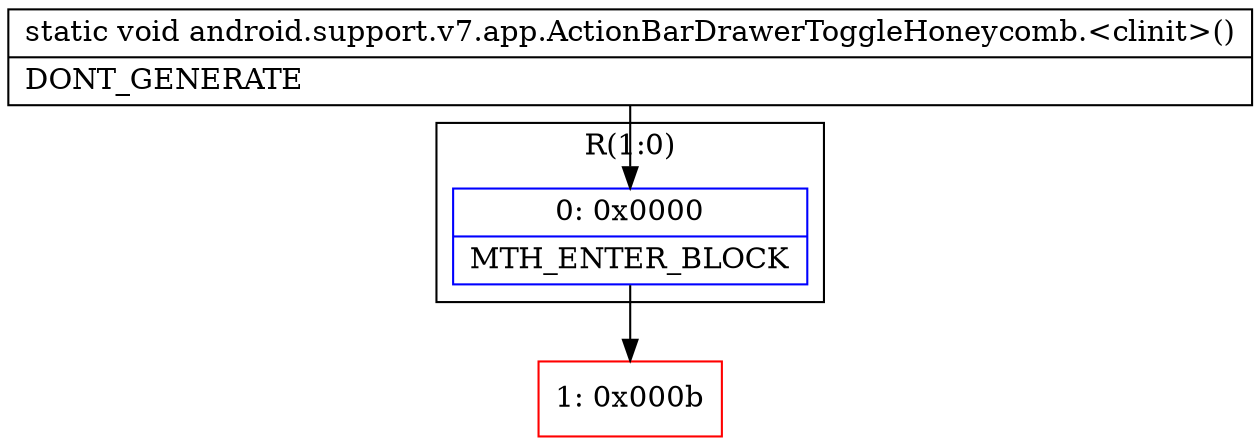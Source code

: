 digraph "CFG forandroid.support.v7.app.ActionBarDrawerToggleHoneycomb.\<clinit\>()V" {
subgraph cluster_Region_1624083551 {
label = "R(1:0)";
node [shape=record,color=blue];
Node_0 [shape=record,label="{0\:\ 0x0000|MTH_ENTER_BLOCK\l}"];
}
Node_1 [shape=record,color=red,label="{1\:\ 0x000b}"];
MethodNode[shape=record,label="{static void android.support.v7.app.ActionBarDrawerToggleHoneycomb.\<clinit\>()  | DONT_GENERATE\l}"];
MethodNode -> Node_0;
Node_0 -> Node_1;
}

